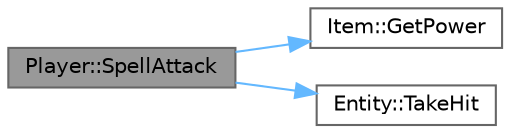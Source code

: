 digraph "Player::SpellAttack"
{
 // LATEX_PDF_SIZE
  bgcolor="transparent";
  edge [fontname=Helvetica,fontsize=10,labelfontname=Helvetica,labelfontsize=10];
  node [fontname=Helvetica,fontsize=10,shape=box,height=0.2,width=0.4];
  rankdir="LR";
  Node1 [id="Node000001",label="Player::SpellAttack",height=0.2,width=0.4,color="gray40", fillcolor="grey60", style="filled", fontcolor="black",tooltip="Performs a spell attack on a monster."];
  Node1 -> Node2 [id="edge3_Node000001_Node000002",color="steelblue1",style="solid",tooltip=" "];
  Node2 [id="Node000002",label="Item::GetPower",height=0.2,width=0.4,color="grey40", fillcolor="white", style="filled",URL="$class_item.html#aeb744c4cd682449f4c57c8531c04ce72",tooltip="Getter for the power of the item."];
  Node1 -> Node3 [id="edge4_Node000001_Node000003",color="steelblue1",style="solid",tooltip=" "];
  Node3 [id="Node000003",label="Entity::TakeHit",height=0.2,width=0.4,color="grey40", fillcolor="white", style="filled",URL="$class_entity.html#a2bdaf34c9b05d6c1a599645e32a1898d",tooltip="Takes a hit with the specified damage."];
}
